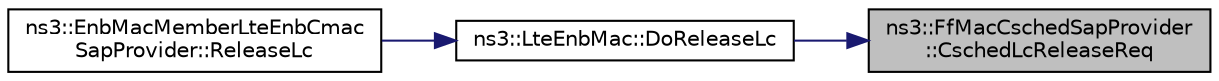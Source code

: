 digraph "ns3::FfMacCschedSapProvider::CschedLcReleaseReq"
{
 // LATEX_PDF_SIZE
  edge [fontname="Helvetica",fontsize="10",labelfontname="Helvetica",labelfontsize="10"];
  node [fontname="Helvetica",fontsize="10",shape=record];
  rankdir="RL";
  Node1 [label="ns3::FfMacCschedSapProvider\l::CschedLcReleaseReq",height=0.2,width=0.4,color="black", fillcolor="grey75", style="filled", fontcolor="black",tooltip="CSCHED_LC_RELEASE_REQ."];
  Node1 -> Node2 [dir="back",color="midnightblue",fontsize="10",style="solid",fontname="Helvetica"];
  Node2 [label="ns3::LteEnbMac::DoReleaseLc",height=0.2,width=0.4,color="black", fillcolor="white", style="filled",URL="$classns3_1_1_lte_enb_mac.html#a582322599d859d3ba9ac4b51252dccf7",tooltip="Release LC function."];
  Node2 -> Node3 [dir="back",color="midnightblue",fontsize="10",style="solid",fontname="Helvetica"];
  Node3 [label="ns3::EnbMacMemberLteEnbCmac\lSapProvider::ReleaseLc",height=0.2,width=0.4,color="black", fillcolor="white", style="filled",URL="$classns3_1_1_enb_mac_member_lte_enb_cmac_sap_provider.html#a82a27c48dccddf92a8ab59a78708768b",tooltip="release an existing logical channel"];
}
